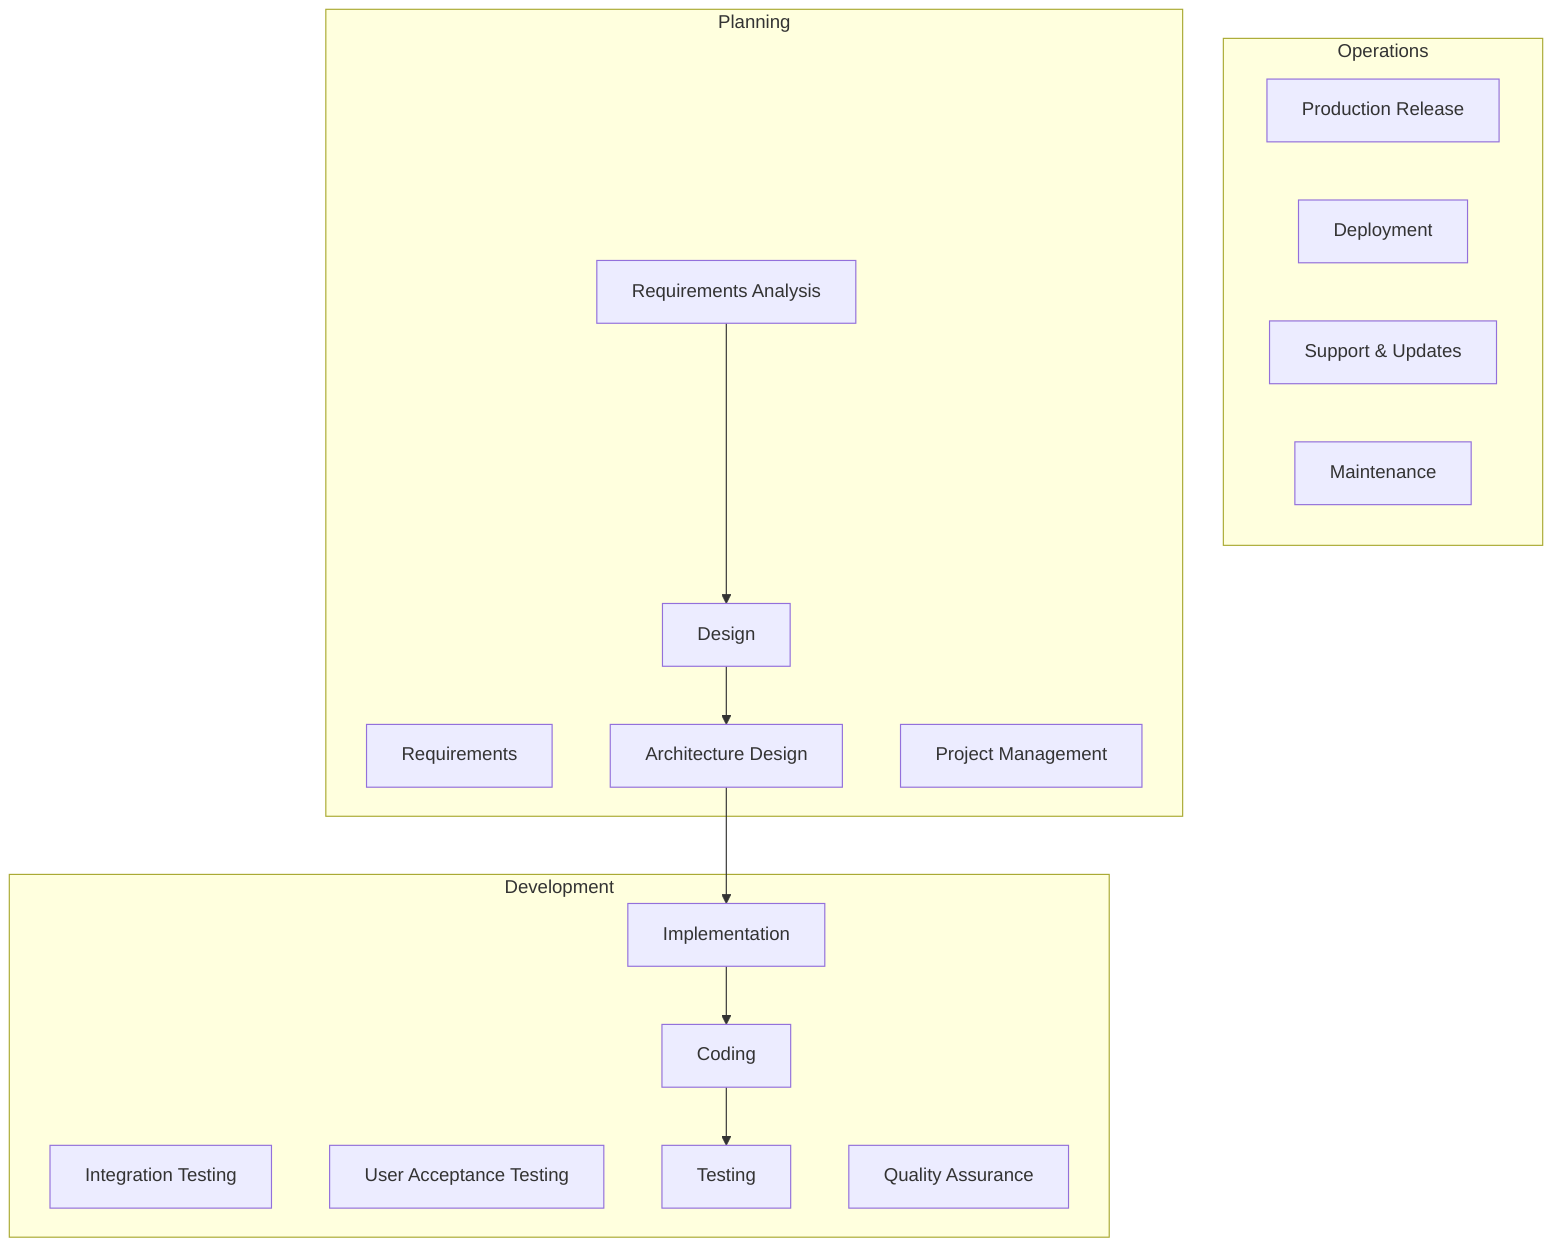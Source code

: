 flowchart TD
    A1[Requirements Analysis]
    A[Requirements]
    B1[Architecture Design]
    B[Design]
    C1[Coding]
    C[Implementation]
    D1[Integration Testing]
    D2[User Acceptance Testing]
    D[Testing]
    E1[Production Release]
    E[Deployment]
    F1[Support & Updates]
    F[Maintenance]
    PM[Project Management]
    QA[Quality Assurance]
    A1 --> B
    B --> B1
    B1 --> C
    C --> C1
    C1 --> D
    subgraph Development
        C
        C1
        D
        D1
        D2
        QA
    end
    subgraph Operations
        E
        E1
        F
        F1
    end
    subgraph Planning
        A
        A1
        B
        B1
        PM
    end